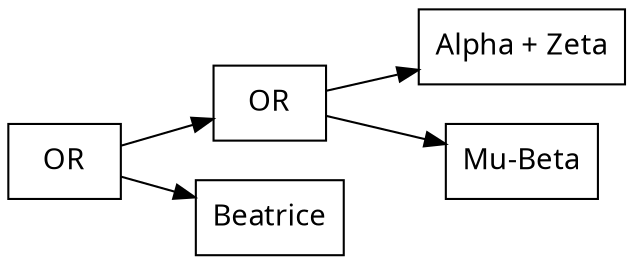 digraph {
node [shape=record];
node [fontname=Sans];charset="UTF-8" splines=true splines=spline rankdir =LR
181[label="OR"];
181->180;
181->164;
180[label="OR"];
180->106;
180->132;
164[label="Beatrice"];
106[label="Alpha + Zeta"];
132[label="Mu-Beta"];
}
